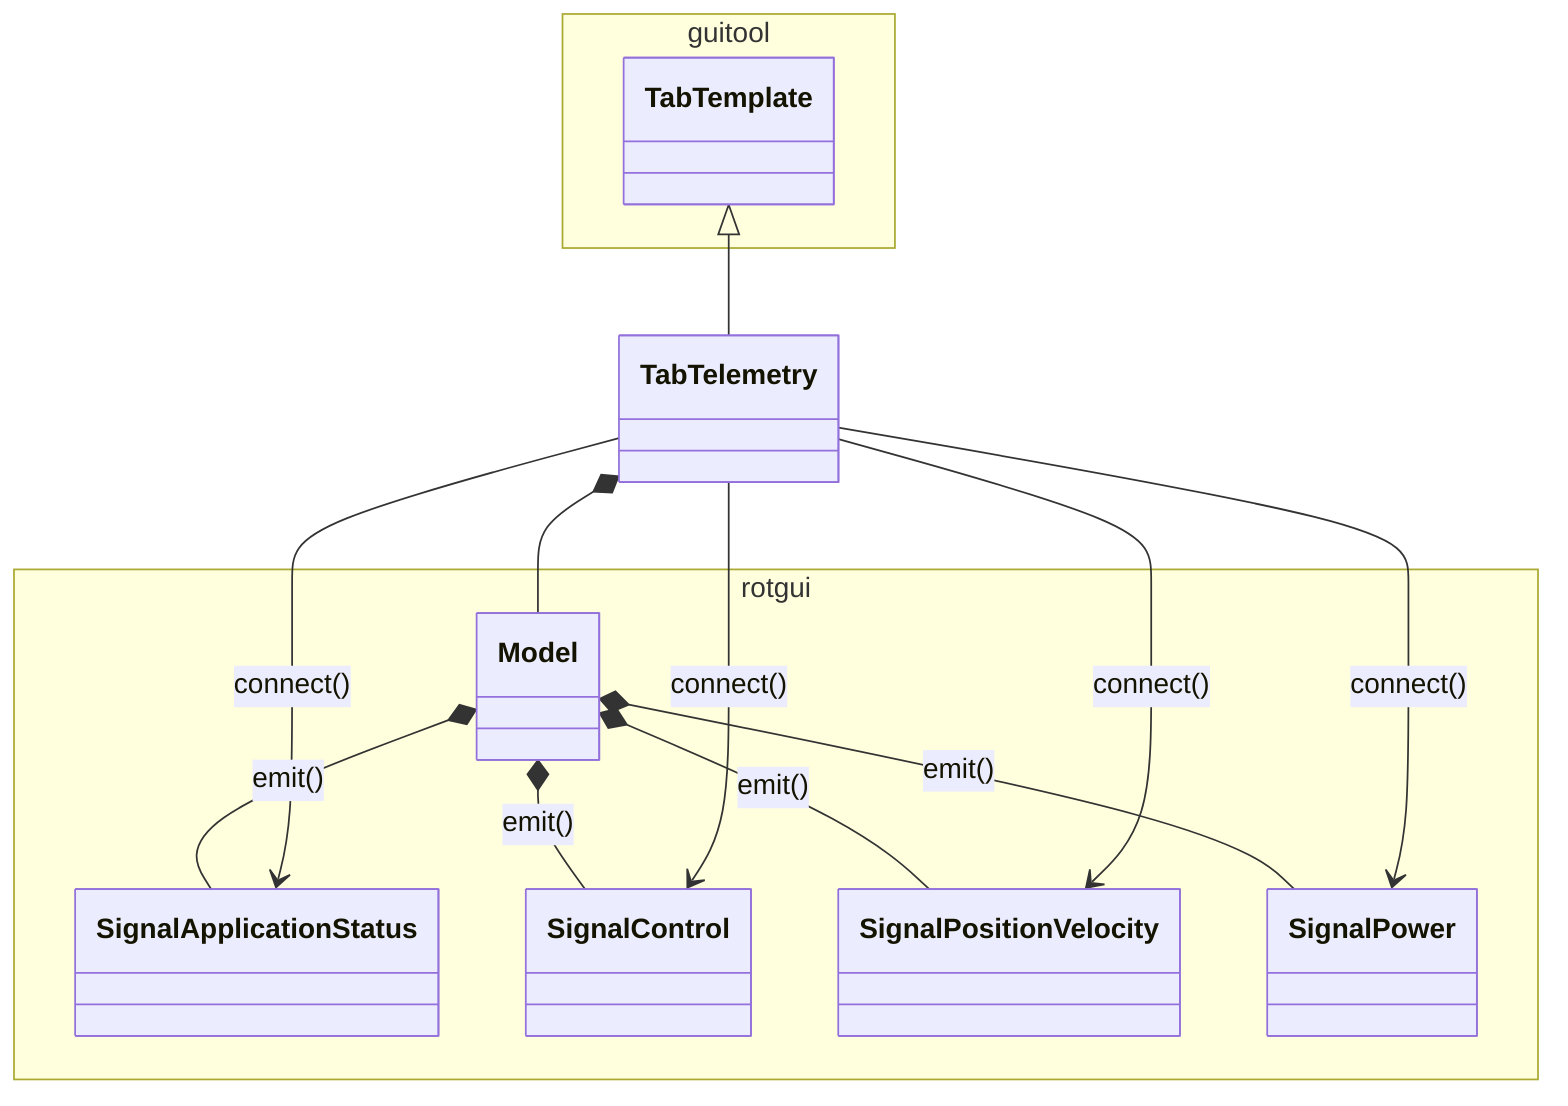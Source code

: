 classDiagram

namespace guitool {
  class TabTemplate
}

namespace rotgui {
  class Model
  class SignalApplicationStatus
  class SignalControl
  class SignalPositionVelocity
  class SignalPower
}

Model *-- SignalApplicationStatus : emit()
Model *-- SignalControl : emit()
Model *-- SignalPositionVelocity : emit()
Model *-- SignalPower : emit()

TabTemplate <|-- TabTelemetry

TabTelemetry *-- Model
TabTelemetry --> SignalApplicationStatus : connect()
TabTelemetry --> SignalControl : connect()
TabTelemetry --> SignalPositionVelocity : connect()
TabTelemetry --> SignalPower : connect()
